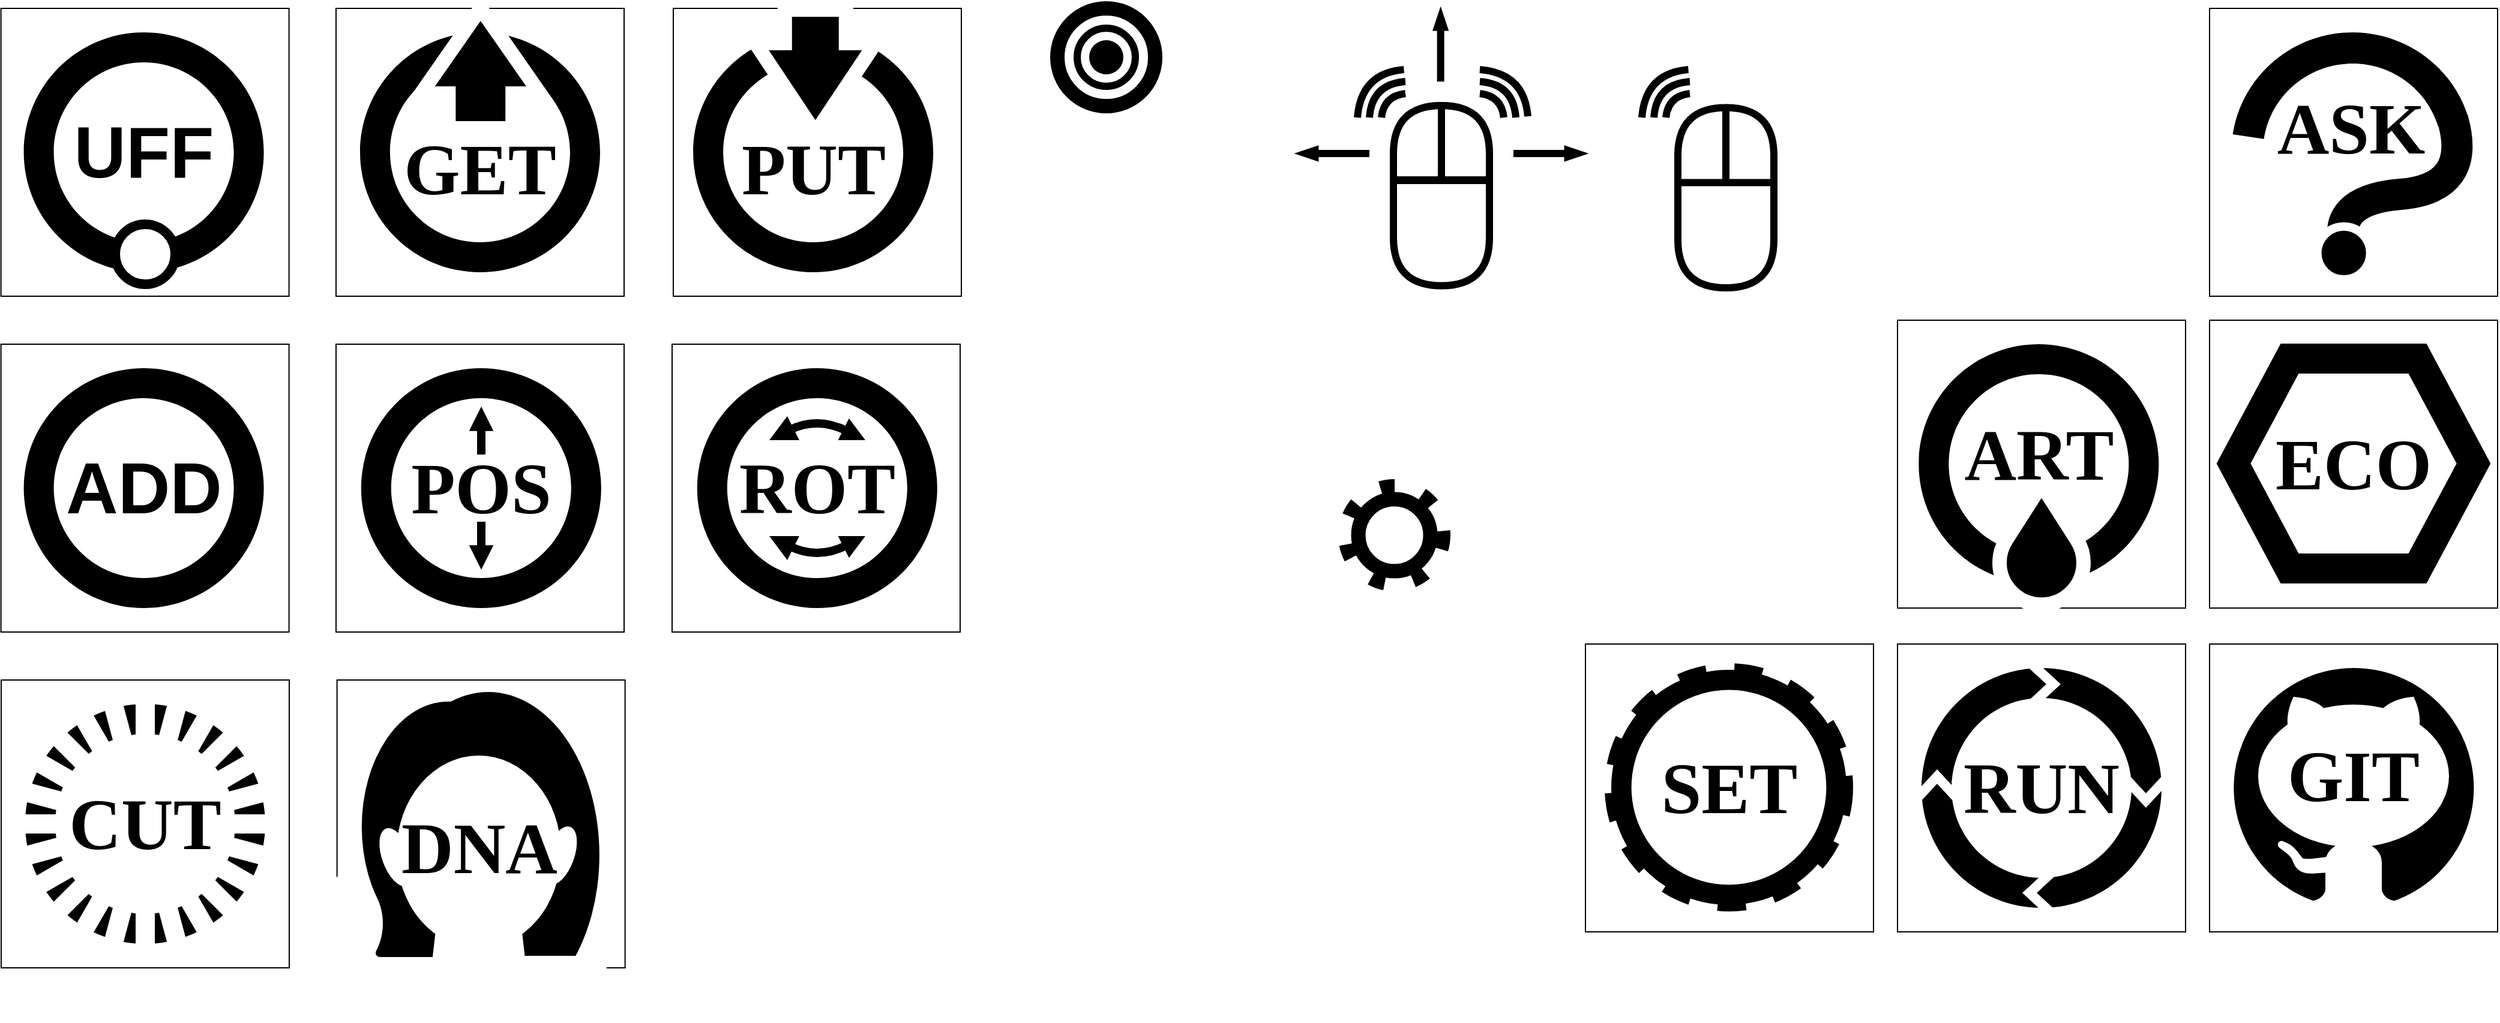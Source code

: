 <mxfile version="23.1.5" type="device">
  <diagram id="iyKAPps9XD8DUqbCGZKK" name="Page-1">
    <mxGraphModel dx="1909" dy="1144" grid="1" gridSize="10" guides="1" tooltips="1" connect="1" arrows="1" fold="1" page="1" pageScale="1" pageWidth="1100" pageHeight="850" math="0" shadow="0">
      <root>
        <mxCell id="0" />
        <mxCell id="1" parent="0" />
        <mxCell id="78xYBILhSkzJX-aCT1t_-76" value="" style="rounded=0;whiteSpace=wrap;html=1;" parent="1" vertex="1">
          <mxGeometry x="40" y="600" width="240" height="240" as="geometry" />
        </mxCell>
        <mxCell id="9_Nd9zeSWSXp5HxhuIe_-73" value="" style="group" parent="1" vertex="1" connectable="0">
          <mxGeometry x="50" y="610" width="220" height="220" as="geometry" />
        </mxCell>
        <mxCell id="9_Nd9zeSWSXp5HxhuIe_-36" value="" style="verticalLabelPosition=bottom;verticalAlign=top;html=1;shape=mxgraph.basic.donut;dx=25;fillColor=#000000;strokeColor=none;" parent="9_Nd9zeSWSXp5HxhuIe_-73" vertex="1">
          <mxGeometry x="10" y="10" width="200" height="200" as="geometry" />
        </mxCell>
        <mxCell id="9_Nd9zeSWSXp5HxhuIe_-37" value="" style="rounded=0;whiteSpace=wrap;html=1;strokeColor=none;" parent="9_Nd9zeSWSXp5HxhuIe_-73" vertex="1">
          <mxGeometry x="102" width="16" height="220" as="geometry" />
        </mxCell>
        <mxCell id="9_Nd9zeSWSXp5HxhuIe_-62" value="" style="rounded=0;whiteSpace=wrap;html=1;strokeColor=none;rotation=120;" parent="9_Nd9zeSWSXp5HxhuIe_-73" vertex="1">
          <mxGeometry x="102" width="16" height="220" as="geometry" />
        </mxCell>
        <mxCell id="9_Nd9zeSWSXp5HxhuIe_-63" value="" style="rounded=0;whiteSpace=wrap;html=1;strokeColor=none;rotation=105;" parent="9_Nd9zeSWSXp5HxhuIe_-73" vertex="1">
          <mxGeometry x="102" width="16" height="220" as="geometry" />
        </mxCell>
        <mxCell id="9_Nd9zeSWSXp5HxhuIe_-64" value="" style="rounded=0;whiteSpace=wrap;html=1;strokeColor=none;rotation=90;" parent="9_Nd9zeSWSXp5HxhuIe_-73" vertex="1">
          <mxGeometry x="102" width="16" height="220" as="geometry" />
        </mxCell>
        <mxCell id="9_Nd9zeSWSXp5HxhuIe_-65" value="" style="rounded=0;whiteSpace=wrap;html=1;strokeColor=none;rotation=75;" parent="9_Nd9zeSWSXp5HxhuIe_-73" vertex="1">
          <mxGeometry x="102" width="16" height="220" as="geometry" />
        </mxCell>
        <mxCell id="9_Nd9zeSWSXp5HxhuIe_-66" value="" style="rounded=0;whiteSpace=wrap;html=1;strokeColor=none;rotation=60;" parent="9_Nd9zeSWSXp5HxhuIe_-73" vertex="1">
          <mxGeometry x="102" width="16" height="220" as="geometry" />
        </mxCell>
        <mxCell id="9_Nd9zeSWSXp5HxhuIe_-67" value="" style="rounded=0;whiteSpace=wrap;html=1;strokeColor=none;rotation=45;" parent="9_Nd9zeSWSXp5HxhuIe_-73" vertex="1">
          <mxGeometry x="102" width="16" height="220" as="geometry" />
        </mxCell>
        <mxCell id="9_Nd9zeSWSXp5HxhuIe_-68" value="" style="rounded=0;whiteSpace=wrap;html=1;strokeColor=none;rotation=15;" parent="9_Nd9zeSWSXp5HxhuIe_-73" vertex="1">
          <mxGeometry x="102" width="16" height="220" as="geometry" />
        </mxCell>
        <mxCell id="9_Nd9zeSWSXp5HxhuIe_-69" value="" style="rounded=0;whiteSpace=wrap;html=1;strokeColor=none;rotation=30;" parent="9_Nd9zeSWSXp5HxhuIe_-73" vertex="1">
          <mxGeometry x="102" width="16" height="220" as="geometry" />
        </mxCell>
        <mxCell id="9_Nd9zeSWSXp5HxhuIe_-70" value="" style="rounded=0;whiteSpace=wrap;html=1;strokeColor=none;rotation=135;" parent="9_Nd9zeSWSXp5HxhuIe_-73" vertex="1">
          <mxGeometry x="102" width="16" height="220" as="geometry" />
        </mxCell>
        <mxCell id="9_Nd9zeSWSXp5HxhuIe_-71" value="" style="rounded=0;whiteSpace=wrap;html=1;strokeColor=none;rotation=165;" parent="9_Nd9zeSWSXp5HxhuIe_-73" vertex="1">
          <mxGeometry x="102" width="16" height="220" as="geometry" />
        </mxCell>
        <mxCell id="9_Nd9zeSWSXp5HxhuIe_-72" value="" style="rounded=0;whiteSpace=wrap;html=1;strokeColor=none;rotation=150;" parent="9_Nd9zeSWSXp5HxhuIe_-73" vertex="1">
          <mxGeometry x="102" width="16" height="220" as="geometry" />
        </mxCell>
        <mxCell id="78xYBILhSkzJX-aCT1t_-176" value="" style="rounded=0;whiteSpace=wrap;html=1;connectable=0;allowArrows=0;" parent="1" vertex="1">
          <mxGeometry x="1880" y="300" width="240" height="240" as="geometry" />
        </mxCell>
        <mxCell id="78xYBILhSkzJX-aCT1t_-168" value="" style="rounded=0;whiteSpace=wrap;html=1;connectable=0;allowArrows=0;" parent="1" vertex="1">
          <mxGeometry x="1880" y="40" width="240" height="240" as="geometry" />
        </mxCell>
        <mxCell id="78xYBILhSkzJX-aCT1t_-75" value="" style="rounded=0;whiteSpace=wrap;html=1;connectable=0;allowArrows=0;" parent="1" vertex="1">
          <mxGeometry x="318.99" y="320" width="240" height="240" as="geometry" />
        </mxCell>
        <mxCell id="78xYBILhSkzJX-aCT1t_-52" value="" style="rounded=0;whiteSpace=wrap;html=1;" parent="1" vertex="1">
          <mxGeometry x="319.81" y="600" width="240" height="240" as="geometry" />
        </mxCell>
        <mxCell id="aBbHcYBrg9OmGWN5kMYm-117" value="" style="rounded=0;whiteSpace=wrap;html=1;align=center;verticalAlign=middle;fontFamily=Helvetica;fontSize=12;" parent="1" vertex="1">
          <mxGeometry x="600" y="40" width="240" height="240" as="geometry" />
        </mxCell>
        <mxCell id="aBbHcYBrg9OmGWN5kMYm-116" value="" style="rounded=0;whiteSpace=wrap;html=1;align=center;verticalAlign=middle;fontFamily=Helvetica;fontSize=12;" parent="1" vertex="1">
          <mxGeometry x="318.99" y="40" width="240" height="240" as="geometry" />
        </mxCell>
        <mxCell id="aBbHcYBrg9OmGWN5kMYm-115" value="" style="rounded=0;whiteSpace=wrap;html=1;" parent="1" vertex="1">
          <mxGeometry x="39.81" y="40" width="240" height="240" as="geometry" />
        </mxCell>
        <mxCell id="UxLvZluXdFBQYqyu3XN_-2" value="" style="ellipse;whiteSpace=wrap;html=1;aspect=fixed;fillColor=default;" parent="1" vertex="1">
          <mxGeometry x="78.81" y="80" width="160" height="160" as="geometry" />
        </mxCell>
        <mxCell id="UxLvZluXdFBQYqyu3XN_-3" value="" style="ellipse;whiteSpace=wrap;html=1;aspect=fixed;" parent="1" vertex="1">
          <mxGeometry x="359.9" y="80" width="160" height="160" as="geometry" />
        </mxCell>
        <mxCell id="UxLvZluXdFBQYqyu3XN_-4" value="" style="ellipse;whiteSpace=wrap;html=1;aspect=fixed;" parent="1" vertex="1">
          <mxGeometry x="636.57" y="80" width="160" height="160" as="geometry" />
        </mxCell>
        <mxCell id="aBbHcYBrg9OmGWN5kMYm-20" value="" style="verticalLabelPosition=bottom;verticalAlign=top;html=1;shape=mxgraph.basic.donut;dx=25;fillColor=#000000;strokeColor=none;" parent="1" vertex="1">
          <mxGeometry x="58.81" y="60" width="200" height="200" as="geometry" />
        </mxCell>
        <mxCell id="aBbHcYBrg9OmGWN5kMYm-21" value="" style="verticalLabelPosition=bottom;verticalAlign=top;html=1;shape=mxgraph.basic.donut;dx=25;fillColor=#000000;strokeColor=none;" parent="1" vertex="1">
          <mxGeometry x="338.99" y="60" width="200" height="200" as="geometry" />
        </mxCell>
        <mxCell id="aBbHcYBrg9OmGWN5kMYm-22" value="" style="verticalLabelPosition=bottom;verticalAlign=top;html=1;shape=mxgraph.basic.donut;dx=25;fillColor=#000000;strokeColor=none;" parent="1" vertex="1">
          <mxGeometry x="616.57" y="60" width="200" height="200" as="geometry" />
        </mxCell>
        <mxCell id="aBbHcYBrg9OmGWN5kMYm-23" value="" style="html=1;shadow=0;dashed=0;align=center;verticalAlign=middle;shape=mxgraph.arrows2.arrow;dy=0.46;dx=71;direction=north;notch=0;strokeColor=#FFFFFF;fillColor=#000000;strokeWidth=12;" parent="1" vertex="1">
          <mxGeometry x="389.9" y="40" width="99" height="100" as="geometry" />
        </mxCell>
        <mxCell id="aBbHcYBrg9OmGWN5kMYm-26" value="&lt;font style=&quot;font-size: 60px;&quot; face=&quot;Candara&quot;&gt;PUT&lt;/font&gt;" style="text;html=1;align=center;verticalAlign=middle;whiteSpace=wrap;rounded=0;fontStyle=1;fontSize=60;connectable=0;allowArrows=0;labelBackgroundColor=none;fillColor=none;labelBorderColor=none;" parent="1" vertex="1">
          <mxGeometry x="616.57" y="114" width="200" height="120" as="geometry" />
        </mxCell>
        <mxCell id="aBbHcYBrg9OmGWN5kMYm-30" value="" style="html=1;shadow=0;dashed=0;align=center;verticalAlign=middle;shape=mxgraph.arrows2.arrow;dy=0.49;dx=75.11;direction=north;notch=0;strokeColor=#FFFFFF;fillColor=#000000;strokeWidth=12;rotation=-180;perimeterSpacing=0;" parent="1" vertex="1">
          <mxGeometry x="668.38" y="41" width="100" height="103" as="geometry" />
        </mxCell>
        <mxCell id="aBbHcYBrg9OmGWN5kMYm-39" value="" style="verticalLabelPosition=bottom;verticalAlign=top;html=1;shape=mxgraph.basic.donut;dx=25;fillColor=#000000;strokeColor=none;" parent="1" vertex="1">
          <mxGeometry x="339.9" y="340" width="200" height="200" as="geometry" />
        </mxCell>
        <mxCell id="aBbHcYBrg9OmGWN5kMYm-40" value="&lt;font style=&quot;font-size: 60px;&quot; face=&quot;Candara&quot;&gt;POS&lt;/font&gt;" style="text;html=1;align=center;verticalAlign=middle;whiteSpace=wrap;rounded=0;fontStyle=1;fontSize=60;connectable=0;allowArrows=0;labelBackgroundColor=none;fillColor=none;labelBorderColor=none;" parent="1" vertex="1">
          <mxGeometry x="340" y="380" width="200" height="120" as="geometry" />
        </mxCell>
        <mxCell id="aBbHcYBrg9OmGWN5kMYm-45" value="&lt;font style=&quot;font-size: 60px;&quot; face=&quot;Candara&quot;&gt;ECO&lt;/font&gt;" style="text;html=1;align=center;verticalAlign=middle;whiteSpace=wrap;rounded=0;fontStyle=1;fontSize=60;connectable=0;allowArrows=0;labelBackgroundColor=none;fillColor=none;labelBorderColor=none;" parent="1" vertex="1">
          <mxGeometry x="1900" y="359.5" width="200" height="120" as="geometry" />
        </mxCell>
        <mxCell id="aBbHcYBrg9OmGWN5kMYm-92" value="&lt;font style=&quot;font-size: 60px;&quot; face=&quot;Candara&quot;&gt;ASK&lt;/font&gt;" style="text;html=1;align=center;verticalAlign=middle;whiteSpace=wrap;rounded=0;fontStyle=1;fontSize=60;connectable=0;allowArrows=0;labelBackgroundColor=none;fillColor=none;labelBorderColor=none;" parent="1" vertex="1">
          <mxGeometry x="1897.5" y="80" width="200" height="120" as="geometry" />
        </mxCell>
        <mxCell id="aBbHcYBrg9OmGWN5kMYm-96" value="" style="verticalLabelPosition=bottom;verticalAlign=top;html=1;shape=mxgraph.basic.partConcEllipse;startAngle=0.774;endAngle=0.203;arcWidth=0.26;fillColor=#000000;strokeColor=none;" parent="1" vertex="1">
          <mxGeometry x="1898.19" y="60" width="201.81" height="200" as="geometry" />
        </mxCell>
        <mxCell id="8k7eQHkjQcCItxXl_anq-2" value="" style="shape=delay;whiteSpace=wrap;html=1;rotation=-90;strokeWidth=6;opacity=20;" parent="1" vertex="1">
          <mxGeometry x="1208.75" y="112.25" width="62.5" height="80" as="geometry" />
        </mxCell>
        <mxCell id="8k7eQHkjQcCItxXl_anq-3" value="" style="shape=delay;whiteSpace=wrap;html=1;rotation=90;strokeWidth=6;opacity=20;" parent="1" vertex="1">
          <mxGeometry x="1195.84" y="187.1" width="88.32" height="80" as="geometry" />
        </mxCell>
        <mxCell id="8k7eQHkjQcCItxXl_anq-4" value="" style="endArrow=none;html=1;rounded=0;exitX=1;exitY=0.5;exitDx=0;exitDy=0;entryX=0;entryY=0.5;entryDx=0;entryDy=0;strokeWidth=6;" parent="1" source="8k7eQHkjQcCItxXl_anq-2" target="8k7eQHkjQcCItxXl_anq-2" edge="1">
          <mxGeometry width="50" height="50" relative="1" as="geometry">
            <mxPoint x="1240" y="71" as="sourcePoint" />
            <mxPoint x="1290" y="21" as="targetPoint" />
          </mxGeometry>
        </mxCell>
        <mxCell id="8k7eQHkjQcCItxXl_anq-5" value="" style="endArrow=blockThin;html=1;rounded=0;strokeWidth=6;endSize=2;startSize=2;endFill=1;" parent="1" edge="1">
          <mxGeometry width="50" height="50" relative="1" as="geometry">
            <mxPoint x="1180" y="161" as="sourcePoint" />
            <mxPoint x="1120" y="161" as="targetPoint" />
          </mxGeometry>
        </mxCell>
        <mxCell id="8k7eQHkjQcCItxXl_anq-6" value="" style="endArrow=blockThin;html=1;rounded=0;strokeWidth=6;endSize=2;startSize=2;endFill=1;" parent="1" edge="1">
          <mxGeometry width="50" height="50" relative="1" as="geometry">
            <mxPoint x="1300" y="161" as="sourcePoint" />
            <mxPoint x="1360" y="161" as="targetPoint" />
          </mxGeometry>
        </mxCell>
        <mxCell id="8k7eQHkjQcCItxXl_anq-7" value="" style="endArrow=blockThin;html=1;rounded=0;strokeWidth=6;endSize=2;startSize=2;endFill=1;" parent="1" edge="1">
          <mxGeometry width="50" height="50" relative="1" as="geometry">
            <mxPoint x="1239.33" y="101" as="sourcePoint" />
            <mxPoint x="1239.33" y="41" as="targetPoint" />
          </mxGeometry>
        </mxCell>
        <mxCell id="8k7eQHkjQcCItxXl_anq-8" value="" style="shape=delay;whiteSpace=wrap;html=1;rotation=90;strokeWidth=6;" parent="1" vertex="1">
          <mxGeometry x="1432.84" y="188.85" width="88.32" height="80" as="geometry" />
        </mxCell>
        <mxCell id="8k7eQHkjQcCItxXl_anq-9" value="" style="shape=delay;whiteSpace=wrap;html=1;rotation=-90;strokeWidth=6;" parent="1" vertex="1">
          <mxGeometry x="1445.75" y="114.0" width="62.5" height="80" as="geometry" />
        </mxCell>
        <mxCell id="8k7eQHkjQcCItxXl_anq-10" value="" style="endArrow=none;html=1;rounded=0;exitX=1;exitY=0.5;exitDx=0;exitDy=0;entryX=0;entryY=0.5;entryDx=0;entryDy=0;strokeWidth=6;" parent="1" source="8k7eQHkjQcCItxXl_anq-9" target="8k7eQHkjQcCItxXl_anq-9" edge="1">
          <mxGeometry width="50" height="50" relative="1" as="geometry">
            <mxPoint x="1477" y="72.75" as="sourcePoint" />
            <mxPoint x="1527" y="22.75" as="targetPoint" />
          </mxGeometry>
        </mxCell>
        <mxCell id="8k7eQHkjQcCItxXl_anq-16" value="" style="group" parent="1" vertex="1" connectable="0">
          <mxGeometry x="1173" y="94" width="19" height="19" as="geometry" />
        </mxCell>
        <mxCell id="8k7eQHkjQcCItxXl_anq-11" value="" style="endArrow=none;html=1;rounded=0;curved=1;strokeWidth=6;" parent="8k7eQHkjQcCItxXl_anq-16" edge="1">
          <mxGeometry width="50" height="50" relative="1" as="geometry">
            <mxPoint x="7" y="37" as="sourcePoint" />
            <mxPoint x="37" y="7" as="targetPoint" />
            <Array as="points">
              <mxPoint x="9" y="9" />
            </Array>
          </mxGeometry>
        </mxCell>
        <mxCell id="8k7eQHkjQcCItxXl_anq-12" value="" style="endArrow=none;html=1;rounded=0;curved=1;strokeWidth=6;" parent="8k7eQHkjQcCItxXl_anq-16" edge="1">
          <mxGeometry width="50" height="50" relative="1" as="geometry">
            <mxPoint x="-3" y="37" as="sourcePoint" />
            <mxPoint x="35.75" y="-3" as="targetPoint" />
            <Array as="points">
              <mxPoint />
            </Array>
          </mxGeometry>
        </mxCell>
        <mxCell id="8k7eQHkjQcCItxXl_anq-13" value="" style="endArrow=none;html=1;rounded=0;curved=1;strokeWidth=6;" parent="8k7eQHkjQcCItxXl_anq-16" edge="1">
          <mxGeometry width="50" height="50" relative="1" as="geometry">
            <mxPoint x="17" y="37" as="sourcePoint" />
            <mxPoint x="37" y="17" as="targetPoint" />
            <Array as="points">
              <mxPoint x="19" y="19" />
            </Array>
          </mxGeometry>
        </mxCell>
        <mxCell id="8k7eQHkjQcCItxXl_anq-17" value="" style="group" parent="1" vertex="1" connectable="0">
          <mxGeometry x="1410" y="94.0" width="19" height="19" as="geometry" />
        </mxCell>
        <mxCell id="8k7eQHkjQcCItxXl_anq-18" value="" style="endArrow=none;html=1;rounded=0;curved=1;strokeWidth=6;" parent="8k7eQHkjQcCItxXl_anq-17" edge="1">
          <mxGeometry width="50" height="50" relative="1" as="geometry">
            <mxPoint x="7" y="37" as="sourcePoint" />
            <mxPoint x="37" y="7" as="targetPoint" />
            <Array as="points">
              <mxPoint x="9" y="9" />
            </Array>
          </mxGeometry>
        </mxCell>
        <mxCell id="8k7eQHkjQcCItxXl_anq-19" value="" style="endArrow=none;html=1;rounded=0;curved=1;strokeWidth=6;" parent="8k7eQHkjQcCItxXl_anq-17" edge="1">
          <mxGeometry width="50" height="50" relative="1" as="geometry">
            <mxPoint x="-3" y="37" as="sourcePoint" />
            <mxPoint x="35.75" y="-3" as="targetPoint" />
            <Array as="points">
              <mxPoint />
            </Array>
          </mxGeometry>
        </mxCell>
        <mxCell id="8k7eQHkjQcCItxXl_anq-20" value="" style="endArrow=none;html=1;rounded=0;curved=1;strokeWidth=6;" parent="8k7eQHkjQcCItxXl_anq-17" edge="1">
          <mxGeometry width="50" height="50" relative="1" as="geometry">
            <mxPoint x="17" y="37" as="sourcePoint" />
            <mxPoint x="37" y="17" as="targetPoint" />
            <Array as="points">
              <mxPoint x="19" y="19" />
            </Array>
          </mxGeometry>
        </mxCell>
        <mxCell id="8k7eQHkjQcCItxXl_anq-21" value="" style="group;rotation=90;" parent="1" vertex="1" connectable="0">
          <mxGeometry x="1290" y="94" width="19" height="19" as="geometry" />
        </mxCell>
        <mxCell id="8k7eQHkjQcCItxXl_anq-22" value="" style="endArrow=none;html=1;rounded=0;curved=1;strokeWidth=6;" parent="8k7eQHkjQcCItxXl_anq-21" edge="1">
          <mxGeometry width="50" height="50" relative="1" as="geometry">
            <mxPoint x="-18" y="7" as="sourcePoint" />
            <mxPoint x="12" y="37" as="targetPoint" />
            <Array as="points">
              <mxPoint x="10" y="9" />
            </Array>
          </mxGeometry>
        </mxCell>
        <mxCell id="8k7eQHkjQcCItxXl_anq-23" value="" style="endArrow=none;html=1;rounded=0;curved=1;strokeWidth=6;" parent="8k7eQHkjQcCItxXl_anq-21" edge="1">
          <mxGeometry width="50" height="50" relative="1" as="geometry">
            <mxPoint x="-18" y="-3" as="sourcePoint" />
            <mxPoint x="22" y="36" as="targetPoint" />
            <Array as="points">
              <mxPoint x="19" />
            </Array>
          </mxGeometry>
        </mxCell>
        <mxCell id="8k7eQHkjQcCItxXl_anq-24" value="" style="endArrow=none;html=1;rounded=0;curved=1;strokeWidth=6;" parent="8k7eQHkjQcCItxXl_anq-21" edge="1">
          <mxGeometry width="50" height="50" relative="1" as="geometry">
            <mxPoint x="-18" y="17" as="sourcePoint" />
            <mxPoint x="2" y="37" as="targetPoint" />
            <Array as="points">
              <mxPoint y="19" />
            </Array>
          </mxGeometry>
        </mxCell>
        <mxCell id="D4bUz6gg68zLLNg5UAdJ-1" value="" style="rounded=0;whiteSpace=wrap;html=1;align=center;verticalAlign=middle;fontFamily=Helvetica;fontSize=12;" parent="1" vertex="1">
          <mxGeometry x="1620" y="300" width="240" height="240" as="geometry" />
        </mxCell>
        <mxCell id="D4bUz6gg68zLLNg5UAdJ-2" value="" style="ellipse;whiteSpace=wrap;html=1;aspect=fixed;" parent="1" vertex="1">
          <mxGeometry x="1657.69" y="340" width="160" height="160" as="geometry" />
        </mxCell>
        <mxCell id="D4bUz6gg68zLLNg5UAdJ-3" value="" style="verticalLabelPosition=bottom;verticalAlign=top;html=1;shape=mxgraph.basic.donut;dx=25;fillColor=#000000;strokeColor=none;" parent="1" vertex="1">
          <mxGeometry x="1637.69" y="320" width="200" height="200" as="geometry" />
        </mxCell>
        <mxCell id="aBbHcYBrg9OmGWN5kMYm-25" value="&lt;font style=&quot;font-size: 60px;&quot; face=&quot;Candara&quot;&gt;G&lt;/font&gt;&lt;font style=&quot;font-size: 60px;&quot; face=&quot;Candara&quot;&gt;E&lt;/font&gt;&lt;font style=&quot;font-size: 60px;&quot; face=&quot;Candara&quot;&gt;T&lt;/font&gt;" style="text;html=1;align=center;verticalAlign=middle;whiteSpace=wrap;rounded=0;fontStyle=1;fontSize=60;connectable=0;allowArrows=0;labelBackgroundColor=none;fillColor=none;labelBorderColor=none;" parent="1" vertex="1">
          <mxGeometry x="339.4" y="114" width="200" height="120" as="geometry" />
        </mxCell>
        <mxCell id="78xYBILhSkzJX-aCT1t_-4" value="" style="shape=delay;whiteSpace=wrap;html=1;rotation=-90;strokeWidth=6;fillColor=none;" parent="1" vertex="1">
          <mxGeometry x="1208.75" y="112.25" width="62.5" height="80" as="geometry" />
        </mxCell>
        <mxCell id="78xYBILhSkzJX-aCT1t_-5" value="" style="shape=delay;whiteSpace=wrap;html=1;rotation=90;strokeWidth=6;fillColor=none;" parent="1" vertex="1">
          <mxGeometry x="1195.84" y="187.1" width="88.32" height="80" as="geometry" />
        </mxCell>
        <mxCell id="78xYBILhSkzJX-aCT1t_-74" value="" style="group" parent="1" vertex="1" connectable="0">
          <mxGeometry x="296" y="610" width="248.41" height="275" as="geometry" />
        </mxCell>
        <mxCell id="78xYBILhSkzJX-aCT1t_-58" value="" style="ellipse;whiteSpace=wrap;html=1;strokeColor=none;fillColor=#000000;rotation=0;" parent="78xYBILhSkzJX-aCT1t_-74" vertex="1">
          <mxGeometry x="57.41" width="185" height="272" as="geometry" />
        </mxCell>
        <mxCell id="78xYBILhSkzJX-aCT1t_-59" value="" style="ellipse;whiteSpace=wrap;html=1;strokeColor=none;fillColor=#000000;rotation=0;" parent="78xYBILhSkzJX-aCT1t_-74" vertex="1">
          <mxGeometry x="44.41" y="8" width="144" height="209" as="geometry" />
        </mxCell>
        <mxCell id="78xYBILhSkzJX-aCT1t_-60" value="" style="group" parent="78xYBILhSkzJX-aCT1t_-74" vertex="1" connectable="0">
          <mxGeometry x="45.511" y="14.188" width="181.301" height="115.623" as="geometry" />
        </mxCell>
        <mxCell id="78xYBILhSkzJX-aCT1t_-61" value="" style="ellipse;whiteSpace=wrap;html=1;strokeColor=none;fillColor=#000000;rotation=40;" parent="78xYBILhSkzJX-aCT1t_-60" vertex="1">
          <mxGeometry x="24.789" y="8.862" width="35.36" height="90" as="geometry" />
        </mxCell>
        <mxCell id="78xYBILhSkzJX-aCT1t_-62" value="" style="ellipse;whiteSpace=wrap;html=1;strokeColor=none;fillColor=#000000;rotation=-57.5;" parent="78xYBILhSkzJX-aCT1t_-60" vertex="1">
          <mxGeometry x="84.899" y="-8.188" width="53" height="132" as="geometry" />
        </mxCell>
        <mxCell id="78xYBILhSkzJX-aCT1t_-63" value="" style="rounded=0;whiteSpace=wrap;html=1;strokeColor=none;" parent="78xYBILhSkzJX-aCT1t_-74" vertex="1">
          <mxGeometry x="39" y="220" width="209.41" height="55" as="geometry" />
        </mxCell>
        <mxCell id="78xYBILhSkzJX-aCT1t_-64" value="" style="verticalLabelPosition=bottom;verticalAlign=middle;html=1;shape=mxgraph.basic.acute_triangle;dx=0.5;align=center;fontFamily=Helvetica;fontSize=12;fontColor=default;fillColor=#000000;strokeColor=none;" parent="78xYBILhSkzJX-aCT1t_-74" vertex="1">
          <mxGeometry x="43" y="85" width="73.41" height="136" as="geometry" />
        </mxCell>
        <mxCell id="78xYBILhSkzJX-aCT1t_-65" value="" style="group" parent="78xYBILhSkzJX-aCT1t_-74" vertex="1" connectable="0">
          <mxGeometry x="53.412" y="53" width="187.908" height="161" as="geometry" />
        </mxCell>
        <mxCell id="78xYBILhSkzJX-aCT1t_-66" value="" style="ellipse;whiteSpace=wrap;html=1;strokeColor=none;fillColor=#FFFFFF;" parent="78xYBILhSkzJX-aCT1t_-65" vertex="1">
          <mxGeometry x="19.998" width="137" height="161" as="geometry" />
        </mxCell>
        <mxCell id="78xYBILhSkzJX-aCT1t_-67" value="" style="ellipse;whiteSpace=wrap;html=1;strokeColor=none;fillColor=#FFFFFF;rotation=-20;" parent="78xYBILhSkzJX-aCT1t_-65" vertex="1">
          <mxGeometry x="7.998" y="59.32" width="24" height="51" as="geometry" />
        </mxCell>
        <mxCell id="78xYBILhSkzJX-aCT1t_-68" value="" style="ellipse;whiteSpace=wrap;html=1;strokeColor=none;fillColor=#FFFFFF;rotation=20;" parent="78xYBILhSkzJX-aCT1t_-65" vertex="1">
          <mxGeometry x="143.998" y="58" width="24" height="51" as="geometry" />
        </mxCell>
        <mxCell id="aBbHcYBrg9OmGWN5kMYm-57" value="&lt;font style=&quot;font-size: 60px;&quot; face=&quot;Candara&quot;&gt;DNA&lt;/font&gt;" style="text;html=1;align=center;verticalAlign=middle;whiteSpace=wrap;rounded=0;fontStyle=1;fontSize=60;connectable=0;allowArrows=0;labelBackgroundColor=none;fillColor=none;labelBorderColor=none;" parent="78xYBILhSkzJX-aCT1t_-65" vertex="1">
          <mxGeometry x="-10.902" y="17" width="198.81" height="120" as="geometry" />
        </mxCell>
        <mxCell id="78xYBILhSkzJX-aCT1t_-69" value="" style="shape=trapezoid;perimeter=trapezoidPerimeter;whiteSpace=wrap;html=1;fixedSize=1;size=7;strokeColor=none;" parent="78xYBILhSkzJX-aCT1t_-74" vertex="1">
          <mxGeometry x="100.41" y="187" width="83" height="60" as="geometry" />
        </mxCell>
        <mxCell id="78xYBILhSkzJX-aCT1t_-71" value="" style="rounded=0;whiteSpace=wrap;html=1;strokeColor=none;rotation=55;fillColor=#FFFFFF;" parent="78xYBILhSkzJX-aCT1t_-74" vertex="1">
          <mxGeometry x="42" y="215" width="19.59" height="16" as="geometry" />
        </mxCell>
        <mxCell id="78xYBILhSkzJX-aCT1t_-70" value="" style="ellipse;whiteSpace=wrap;html=1;rotation=0;strokeColor=none;fillColor=#FFFFFF;" parent="78xYBILhSkzJX-aCT1t_-74" vertex="1">
          <mxGeometry y="153" width="62" height="80" as="geometry" />
        </mxCell>
        <mxCell id="78xYBILhSkzJX-aCT1t_-72" value="" style="ellipse;whiteSpace=wrap;html=1;fillColor=#000000;strokeColor=none;rotation=0;" parent="78xYBILhSkzJX-aCT1t_-74" vertex="1">
          <mxGeometry x="56" y="214" width="7" height="7" as="geometry" />
        </mxCell>
        <mxCell id="aBbHcYBrg9OmGWN5kMYm-84" value="&lt;font style=&quot;font-size: 60px;&quot; face=&quot;Candara&quot;&gt;CUT&lt;/font&gt;" style="text;html=1;align=center;verticalAlign=middle;whiteSpace=wrap;rounded=0;fontStyle=1;fontSize=60;connectable=0;allowArrows=0;labelBackgroundColor=none;fillColor=none;labelBorderColor=none;" parent="1" vertex="1">
          <mxGeometry x="60" y="660" width="200" height="120" as="geometry" />
        </mxCell>
        <mxCell id="78xYBILhSkzJX-aCT1t_-77" value="" style="rounded=0;whiteSpace=wrap;html=1;" parent="1" vertex="1">
          <mxGeometry x="1620" y="570" width="240" height="240" as="geometry" />
        </mxCell>
        <mxCell id="aBbHcYBrg9OmGWN5kMYm-33" value="&lt;font face=&quot;Candara&quot;&gt;RUN&lt;/font&gt;" style="text;html=1;align=center;verticalAlign=middle;whiteSpace=wrap;rounded=0;fontStyle=1;fontSize=60;connectable=0;allowArrows=0;labelBackgroundColor=none;fillColor=none;" parent="1" vertex="1">
          <mxGeometry x="1640" y="630" width="200" height="120" as="geometry" />
        </mxCell>
        <mxCell id="78xYBILhSkzJX-aCT1t_-137" value="" style="verticalLabelPosition=bottom;verticalAlign=top;html=1;shape=mxgraph.basic.donut;dx=25;fillColor=#000000;strokeColor=none;" parent="1" vertex="1">
          <mxGeometry x="1640" y="590" width="200" height="200" as="geometry" />
        </mxCell>
        <mxCell id="78xYBILhSkzJX-aCT1t_-145" value="" style="group" parent="1" vertex="1" connectable="0">
          <mxGeometry x="1634.5" y="585" width="211" height="211" as="geometry" />
        </mxCell>
        <mxCell id="78xYBILhSkzJX-aCT1t_-141" value="" style="group" parent="78xYBILhSkzJX-aCT1t_-145" vertex="1" connectable="0">
          <mxGeometry x="89.5" width="32" height="211" as="geometry" />
        </mxCell>
        <mxCell id="78xYBILhSkzJX-aCT1t_-139" value="" style="shape=step;perimeter=stepPerimeter;whiteSpace=wrap;html=1;fixedSize=1;strokeColor=none;" parent="78xYBILhSkzJX-aCT1t_-141" vertex="1">
          <mxGeometry width="32" height="37" as="geometry" />
        </mxCell>
        <mxCell id="78xYBILhSkzJX-aCT1t_-140" value="" style="shape=step;perimeter=stepPerimeter;whiteSpace=wrap;html=1;fixedSize=1;strokeColor=none;flipH=1;" parent="78xYBILhSkzJX-aCT1t_-141" vertex="1">
          <mxGeometry y="174" width="32" height="37" as="geometry" />
        </mxCell>
        <mxCell id="78xYBILhSkzJX-aCT1t_-142" value="" style="group;rotation=90;" parent="78xYBILhSkzJX-aCT1t_-145" vertex="1" connectable="0">
          <mxGeometry x="89.5" width="32" height="211" as="geometry" />
        </mxCell>
        <mxCell id="78xYBILhSkzJX-aCT1t_-143" value="" style="shape=step;perimeter=stepPerimeter;whiteSpace=wrap;html=1;fixedSize=1;strokeColor=none;rotation=90;" parent="78xYBILhSkzJX-aCT1t_-142" vertex="1">
          <mxGeometry x="87" y="87" width="32" height="37" as="geometry" />
        </mxCell>
        <mxCell id="78xYBILhSkzJX-aCT1t_-144" value="" style="shape=step;perimeter=stepPerimeter;whiteSpace=wrap;html=1;fixedSize=1;strokeColor=none;flipH=1;rotation=90;" parent="78xYBILhSkzJX-aCT1t_-142" vertex="1">
          <mxGeometry x="-87" y="87" width="32" height="37" as="geometry" />
        </mxCell>
        <mxCell id="78xYBILhSkzJX-aCT1t_-153" value="" style="rounded=0;whiteSpace=wrap;html=1;" parent="1" vertex="1">
          <mxGeometry x="1880" y="570" width="240" height="240" as="geometry" />
        </mxCell>
        <mxCell id="78xYBILhSkzJX-aCT1t_-154" value="" style="group" parent="1" vertex="1" connectable="0">
          <mxGeometry x="1900" y="590" width="200.19" height="214" as="geometry" />
        </mxCell>
        <mxCell id="aBbHcYBrg9OmGWN5kMYm-105" value="" style="ellipse;whiteSpace=wrap;html=1;aspect=fixed;fillColor=#000000;strokeColor=none;allowArrows=0;connectable=0;" parent="78xYBILhSkzJX-aCT1t_-154" vertex="1">
          <mxGeometry x="0.19" width="200" height="200" as="geometry" />
        </mxCell>
        <mxCell id="aBbHcYBrg9OmGWN5kMYm-106" value="" style="ellipse;whiteSpace=wrap;html=1;" parent="78xYBILhSkzJX-aCT1t_-154" vertex="1">
          <mxGeometry x="20" y="30" width="160" height="120" as="geometry" />
        </mxCell>
        <mxCell id="aBbHcYBrg9OmGWN5kMYm-107" value="" style="whiteSpace=wrap;html=1;shape=mxgraph.basic.pointed_oval;rotation=-30;strokeColor=none;" parent="78xYBILhSkzJX-aCT1t_-154" vertex="1">
          <mxGeometry x="40" y="20" width="50" height="60" as="geometry" />
        </mxCell>
        <mxCell id="aBbHcYBrg9OmGWN5kMYm-108" value="" style="whiteSpace=wrap;html=1;shape=mxgraph.basic.pointed_oval;rotation=30;strokeColor=none;" parent="78xYBILhSkzJX-aCT1t_-154" vertex="1">
          <mxGeometry x="110" y="20" width="50" height="60" as="geometry" />
        </mxCell>
        <mxCell id="aBbHcYBrg9OmGWN5kMYm-109" value="" style="rounded=1;whiteSpace=wrap;html=1;strokeColor=#FFFFFF;strokeWidth=7;arcSize=31;connectable=0;allowArrows=0;" parent="78xYBILhSkzJX-aCT1t_-154" vertex="1">
          <mxGeometry x="80" y="150" width="40" height="50" as="geometry" />
        </mxCell>
        <mxCell id="aBbHcYBrg9OmGWN5kMYm-110" value="" style="verticalLabelPosition=bottom;verticalAlign=top;html=1;shape=mxgraph.basic.plaque;dx=6;whiteSpace=wrap;strokeColor=none;connectable=0;allowArrows=0;" parent="78xYBILhSkzJX-aCT1t_-154" vertex="1">
          <mxGeometry x="65" y="182" width="70" height="32" as="geometry" />
        </mxCell>
        <mxCell id="aBbHcYBrg9OmGWN5kMYm-100" value="&lt;font style=&quot;font-size: 60px;&quot; face=&quot;Candara&quot;&gt;GIT&lt;/font&gt;" style="text;html=1;align=center;verticalAlign=middle;whiteSpace=wrap;rounded=0;fontStyle=1;fontSize=60;connectable=0;allowArrows=0;labelBackgroundColor=none;fillColor=none;labelBorderColor=none;" parent="78xYBILhSkzJX-aCT1t_-154" vertex="1">
          <mxGeometry y="30" width="200" height="120" as="geometry" />
        </mxCell>
        <mxCell id="aBbHcYBrg9OmGWN5kMYm-111" value="" style="endArrow=none;html=1;rounded=1;curved=0;strokeColor=#FFFFFF;strokeWidth=6;" parent="78xYBILhSkzJX-aCT1t_-154" edge="1">
          <mxGeometry width="50" height="50" relative="1" as="geometry">
            <mxPoint x="86" y="167" as="sourcePoint" />
            <mxPoint x="82" y="160" as="targetPoint" />
            <Array as="points">
              <mxPoint x="56" y="169" />
              <mxPoint x="50" y="155" />
              <mxPoint x="38" y="146" />
              <mxPoint x="48" y="151" />
              <mxPoint x="57" y="163" />
            </Array>
          </mxGeometry>
        </mxCell>
        <mxCell id="aBbHcYBrg9OmGWN5kMYm-112" value="" style="endArrow=none;html=1;rounded=0;strokeColor=#FFFFFF;strokeWidth=5;" parent="78xYBILhSkzJX-aCT1t_-154" edge="1">
          <mxGeometry width="50" height="50" relative="1" as="geometry">
            <mxPoint x="54" y="162" as="sourcePoint" />
            <mxPoint x="84" y="164" as="targetPoint" />
            <Array as="points">
              <mxPoint x="63" y="165" />
            </Array>
          </mxGeometry>
        </mxCell>
        <mxCell id="D4bUz6gg68zLLNg5UAdJ-6" value="" style="verticalLabelPosition=bottom;verticalAlign=middle;html=1;shape=mxgraph.basic.drop;shadow=0;dashed=0;strokeColor=#FFFFFF;strokeWidth=12;align=center;fontFamily=Helvetica;fontSize=12;fontColor=default;fillColor=#000000;" parent="1" vertex="1">
          <mxGeometry x="1705" y="437.1" width="70" height="100" as="geometry" />
        </mxCell>
        <mxCell id="D4bUz6gg68zLLNg5UAdJ-4" value="&lt;font style=&quot;font-size: 60px;&quot; face=&quot;Candara&quot;&gt;ART&lt;/font&gt;" style="text;html=1;align=center;verticalAlign=middle;whiteSpace=wrap;rounded=0;fontStyle=1;fontSize=60;connectable=0;allowArrows=0;labelBackgroundColor=none;fillColor=none;labelBorderColor=none;" parent="1" vertex="1">
          <mxGeometry x="1637.69" y="352.25" width="200" height="120" as="geometry" />
        </mxCell>
        <mxCell id="78xYBILhSkzJX-aCT1t_-170" value="" style="endArrow=none;html=1;rounded=0;curved=1;strokeWidth=26;strokeColor=#000000;exitX=0.919;exitY=0.363;exitDx=0;exitDy=0;exitPerimeter=0;" parent="1" edge="1">
          <mxGeometry width="50" height="50" relative="1" as="geometry">
            <mxPoint x="2082.653" y="132.6" as="sourcePoint" />
            <mxPoint x="1994" y="243" as="targetPoint" />
            <Array as="points">
              <mxPoint x="2099" y="190" />
              <mxPoint x="1979" y="200" />
            </Array>
          </mxGeometry>
        </mxCell>
        <mxCell id="aBbHcYBrg9OmGWN5kMYm-98" value="" style="ellipse;whiteSpace=wrap;html=1;aspect=fixed;strokeWidth=7;fillColor=#000000;strokeColor=#FFFFFF;" parent="1" vertex="1">
          <mxGeometry x="1969.81" y="221.93" width="44.07" height="44.07" as="geometry" />
        </mxCell>
        <mxCell id="78xYBILhSkzJX-aCT1t_-171" value="" style="rounded=0;whiteSpace=wrap;html=1;" parent="1" vertex="1">
          <mxGeometry x="1360" y="570" width="240" height="240" as="geometry" />
        </mxCell>
        <mxCell id="78xYBILhSkzJX-aCT1t_-172" value="" style="ellipse;whiteSpace=wrap;html=1;aspect=fixed;fillColor=none;strokeWidth=22;dashed=1;dashPattern=1 1;shadow=0;perimeterSpacing=0;" parent="1" vertex="1">
          <mxGeometry x="1387" y="597" width="185" height="185" as="geometry" />
        </mxCell>
        <mxCell id="78xYBILhSkzJX-aCT1t_-173" value="&lt;font style=&quot;font-size: 60px;&quot; face=&quot;Candara&quot;&gt;SET&lt;/font&gt;" style="text;html=1;align=center;verticalAlign=middle;whiteSpace=wrap;rounded=0;fontStyle=1;fontSize=60;connectable=0;allowArrows=0;labelBackgroundColor=none;fillColor=none;labelBorderColor=none;" parent="1" vertex="1">
          <mxGeometry x="1379.5" y="629.5" width="200" height="120" as="geometry" />
        </mxCell>
        <mxCell id="78xYBILhSkzJX-aCT1t_-175" value="" style="verticalLabelPosition=bottom;verticalAlign=top;html=1;shape=mxgraph.basic.donut;dx=16.81;fillColor=#000000;strokeColor=none;" parent="1" vertex="1">
          <mxGeometry x="1381.5" y="591.5" width="196" height="196" as="geometry" />
        </mxCell>
        <mxCell id="78xYBILhSkzJX-aCT1t_-178" value="" style="shape=hexagon;perimeter=hexagonPerimeter2;whiteSpace=wrap;html=1;fixedSize=1;strokeWidth=25;fillColor=none;strokeColor=#000000;size=46.76;" parent="1" vertex="1">
          <mxGeometry x="1900" y="332" width="200" height="175" as="geometry" />
        </mxCell>
        <mxCell id="26cSpuRIWaqAvBiOskhf-23" value="" style="ellipse;whiteSpace=wrap;html=1;aspect=fixed;strokeWidth=12;" parent="1" vertex="1">
          <mxGeometry x="920" y="40" width="81.5" height="81.5" as="geometry" />
        </mxCell>
        <mxCell id="26cSpuRIWaqAvBiOskhf-24" value="" style="ellipse;whiteSpace=wrap;html=1;aspect=fixed;strokeWidth=6;" parent="1" vertex="1">
          <mxGeometry x="936.5" y="56.5" width="48.5" height="48.5" as="geometry" />
        </mxCell>
        <mxCell id="26cSpuRIWaqAvBiOskhf-25" value="" style="ellipse;whiteSpace=wrap;html=1;aspect=fixed;strokeWidth=6;strokeColor=none;fillColor=#000000;" parent="1" vertex="1">
          <mxGeometry x="946.5" y="66.5" width="28.5" height="28.5" as="geometry" />
        </mxCell>
        <mxCell id="B34mTxc731GCf9uKJf9y-1" value="" style="endArrow=block;html=1;rounded=0;strokeWidth=7;startSize=4;endSize=2;endFill=1;" parent="1" edge="1">
          <mxGeometry width="50" height="50" relative="1" as="geometry">
            <mxPoint x="440" y="468" as="sourcePoint" />
            <mxPoint x="440" y="508" as="targetPoint" />
          </mxGeometry>
        </mxCell>
        <mxCell id="B34mTxc731GCf9uKJf9y-2" value="" style="rounded=0;whiteSpace=wrap;html=1;connectable=0;allowArrows=0;" parent="1" vertex="1">
          <mxGeometry x="598.99" y="320" width="240" height="240" as="geometry" />
        </mxCell>
        <mxCell id="B34mTxc731GCf9uKJf9y-3" value="" style="verticalLabelPosition=bottom;verticalAlign=top;html=1;shape=mxgraph.basic.donut;dx=25;fillColor=#000000;strokeColor=none;" parent="1" vertex="1">
          <mxGeometry x="619.9" y="340" width="200" height="200" as="geometry" />
        </mxCell>
        <mxCell id="B34mTxc731GCf9uKJf9y-4" value="&lt;font style=&quot;font-size: 60px;&quot; face=&quot;Candara&quot;&gt;ROT&lt;/font&gt;" style="text;html=1;align=center;verticalAlign=middle;whiteSpace=wrap;rounded=0;fontStyle=1;fontSize=60;connectable=0;allowArrows=0;labelBackgroundColor=none;fillColor=none;labelBorderColor=none;" parent="1" vertex="1">
          <mxGeometry x="620" y="380" width="200" height="120" as="geometry" />
        </mxCell>
        <mxCell id="B34mTxc731GCf9uKJf9y-7" value="" style="endArrow=block;html=1;rounded=0;strokeWidth=7;startSize=4;endSize=2;endFill=1;startArrow=block;startFill=1;curved=1;" parent="1" edge="1">
          <mxGeometry width="50" height="50" relative="1" as="geometry">
            <mxPoint x="680" y="480" as="sourcePoint" />
            <mxPoint x="760" y="480" as="targetPoint" />
            <Array as="points">
              <mxPoint x="720" y="500" />
            </Array>
          </mxGeometry>
        </mxCell>
        <mxCell id="B34mTxc731GCf9uKJf9y-8" value="" style="endArrow=block;html=1;rounded=0;strokeWidth=7;startSize=4;endSize=2;endFill=1;startArrow=block;startFill=1;curved=1;" parent="1" edge="1">
          <mxGeometry width="50" height="50" relative="1" as="geometry">
            <mxPoint x="680" y="400" as="sourcePoint" />
            <mxPoint x="760" y="400" as="targetPoint" />
            <Array as="points">
              <mxPoint x="720" y="380" />
            </Array>
          </mxGeometry>
        </mxCell>
        <mxCell id="B34mTxc731GCf9uKJf9y-9" value="" style="endArrow=block;html=1;rounded=0;strokeWidth=7;startSize=4;endSize=2;endFill=1;" parent="1" edge="1">
          <mxGeometry width="50" height="50" relative="1" as="geometry">
            <mxPoint x="440" y="412" as="sourcePoint" />
            <mxPoint x="440" y="372" as="targetPoint" />
          </mxGeometry>
        </mxCell>
        <mxCell id="B34mTxc731GCf9uKJf9y-10" value="" style="ellipse;whiteSpace=wrap;html=1;aspect=fixed;strokeWidth=12;dashed=1;fillColor=none;perimeterSpacing=6;dashPattern=1 2;" parent="1" vertex="1">
          <mxGeometry x="1160" y="438.5" width="81.5" height="81.5" as="geometry" />
        </mxCell>
        <mxCell id="B34mTxc731GCf9uKJf9y-11" value="" style="ellipse;whiteSpace=wrap;html=1;aspect=fixed;strokeWidth=12;" parent="1" vertex="1">
          <mxGeometry x="1170.75" y="449.25" width="60" height="60" as="geometry" />
        </mxCell>
        <mxCell id="aBbHcYBrg9OmGWN5kMYm-24" value="UFF" style="text;html=1;align=center;verticalAlign=middle;whiteSpace=wrap;rounded=0;fontStyle=1;fontSize=60;connectable=0;allowArrows=0;labelBackgroundColor=none;fillColor=none;" parent="1" vertex="1">
          <mxGeometry x="58.81" y="100" width="200" height="120" as="geometry" />
        </mxCell>
        <mxCell id="eYigt1N23GwBRAIONp0K-16" value="" style="ellipse;whiteSpace=wrap;html=1;aspect=fixed;strokeWidth=8;" parent="1" vertex="1">
          <mxGeometry x="135" y="220" width="50" height="50" as="geometry" />
        </mxCell>
        <mxCell id="eYigt1N23GwBRAIONp0K-17" value="" style="rounded=0;whiteSpace=wrap;html=1;" parent="1" vertex="1">
          <mxGeometry x="39.81" y="320" width="240" height="240" as="geometry" />
        </mxCell>
        <mxCell id="eYigt1N23GwBRAIONp0K-18" value="" style="ellipse;whiteSpace=wrap;html=1;aspect=fixed;fillColor=default;" parent="1" vertex="1">
          <mxGeometry x="78.81" y="360" width="160" height="160" as="geometry" />
        </mxCell>
        <mxCell id="eYigt1N23GwBRAIONp0K-19" value="" style="verticalLabelPosition=bottom;verticalAlign=top;html=1;shape=mxgraph.basic.donut;dx=25;fillColor=#000000;strokeColor=none;" parent="1" vertex="1">
          <mxGeometry x="58.81" y="340" width="200" height="200" as="geometry" />
        </mxCell>
        <mxCell id="eYigt1N23GwBRAIONp0K-20" value="ADD" style="text;html=1;align=center;verticalAlign=middle;whiteSpace=wrap;rounded=0;fontStyle=1;fontSize=60;connectable=0;allowArrows=0;labelBackgroundColor=none;fillColor=none;" parent="1" vertex="1">
          <mxGeometry x="58.81" y="380" width="200" height="120" as="geometry" />
        </mxCell>
      </root>
    </mxGraphModel>
  </diagram>
</mxfile>
